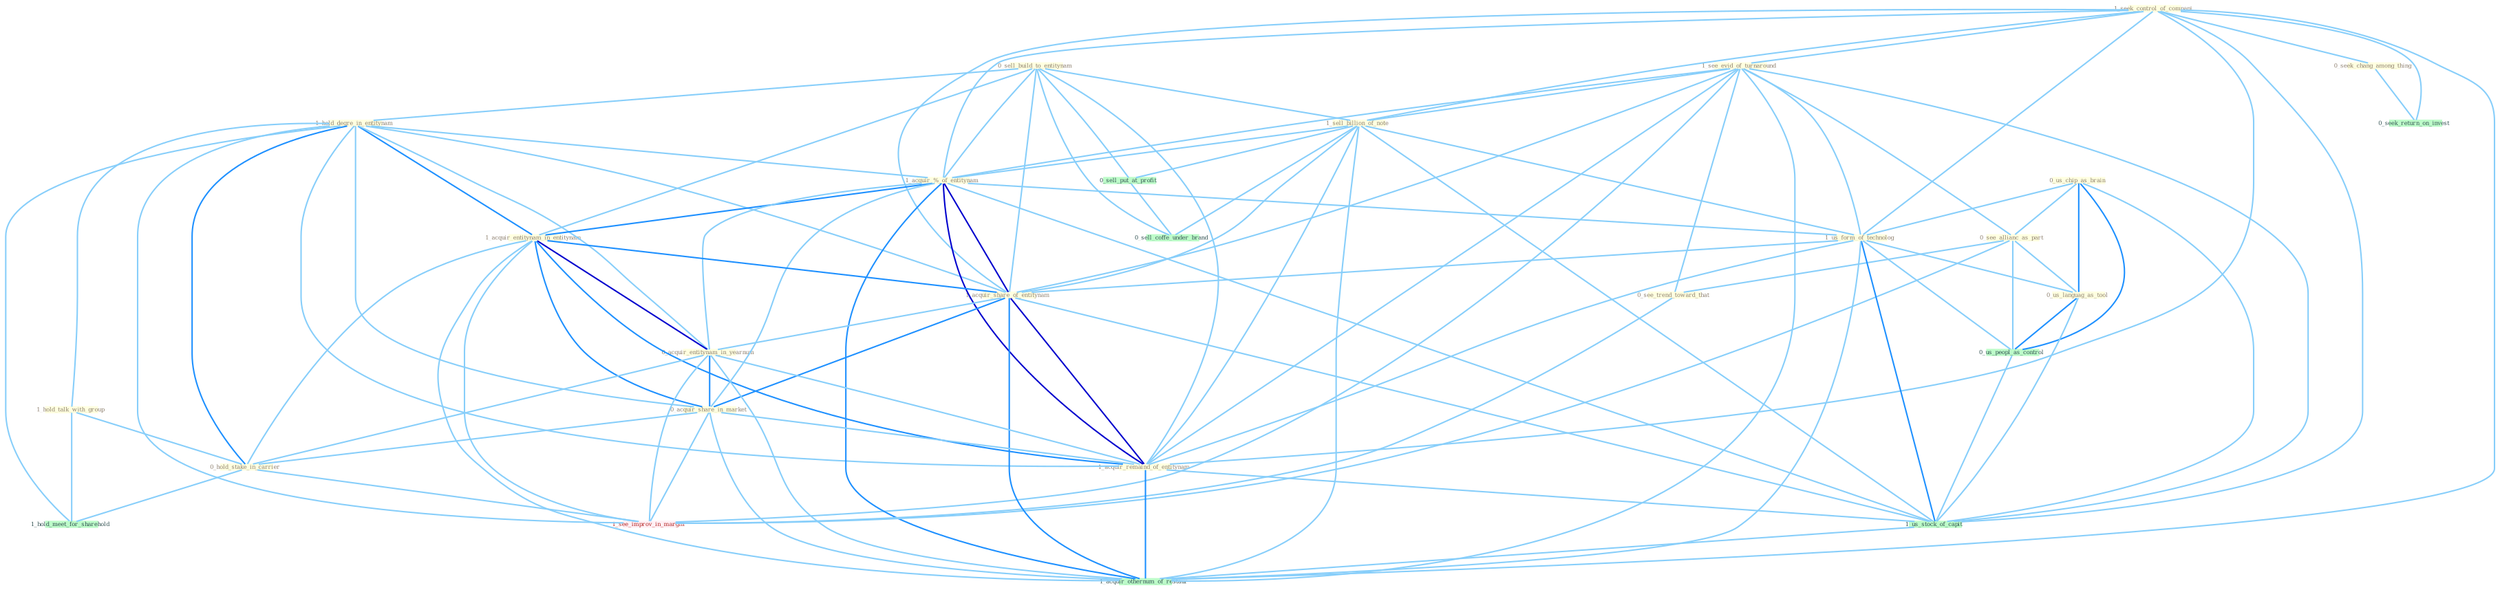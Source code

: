 Graph G{ 
    node
    [shape=polygon,style=filled,width=.5,height=.06,color="#BDFCC9",fixedsize=true,fontsize=4,
    fontcolor="#2f4f4f"];
    {node
    [color="#ffffe0", fontcolor="#8b7d6b"] "0_sell_build_to_entitynam " "0_us_chip_as_brain " "1_seek_control_of_compani " "1_see_evid_of_turnaround " "1_hold_degre_in_entitynam " "1_hold_talk_with_group " "1_sell_billion_of_note " "1_acquir_%_of_entitynam " "0_see_allianc_as_part " "1_acquir_entitynam_in_entitynam " "0_see_trend_toward_that " "1_us_form_of_technolog " "0_us_languag_as_tool " "1_acquir_share_of_entitynam " "0_acquir_entitynam_in_yearnum " "0_acquir_share_in_market " "1_acquir_remaind_of_entitynam " "0_seek_chang_among_thing " "0_hold_stake_in_carrier "}
{node [color="#fff0f5", fontcolor="#b22222"] "1_see_improv_in_margin "}
edge [color="#B0E2FF"];

	"0_sell_build_to_entitynam " -- "1_hold_degre_in_entitynam " [w="1", color="#87cefa" ];
	"0_sell_build_to_entitynam " -- "1_sell_billion_of_note " [w="1", color="#87cefa" ];
	"0_sell_build_to_entitynam " -- "1_acquir_%_of_entitynam " [w="1", color="#87cefa" ];
	"0_sell_build_to_entitynam " -- "1_acquir_entitynam_in_entitynam " [w="1", color="#87cefa" ];
	"0_sell_build_to_entitynam " -- "1_acquir_share_of_entitynam " [w="1", color="#87cefa" ];
	"0_sell_build_to_entitynam " -- "1_acquir_remaind_of_entitynam " [w="1", color="#87cefa" ];
	"0_sell_build_to_entitynam " -- "0_sell_put_at_profit " [w="1", color="#87cefa" ];
	"0_sell_build_to_entitynam " -- "0_sell_coffe_under_brand " [w="1", color="#87cefa" ];
	"0_us_chip_as_brain " -- "0_see_allianc_as_part " [w="1", color="#87cefa" ];
	"0_us_chip_as_brain " -- "1_us_form_of_technolog " [w="1", color="#87cefa" ];
	"0_us_chip_as_brain " -- "0_us_languag_as_tool " [w="2", color="#1e90ff" , len=0.8];
	"0_us_chip_as_brain " -- "0_us_peopl_as_control " [w="2", color="#1e90ff" , len=0.8];
	"0_us_chip_as_brain " -- "1_us_stock_of_capit " [w="1", color="#87cefa" ];
	"1_seek_control_of_compani " -- "1_see_evid_of_turnaround " [w="1", color="#87cefa" ];
	"1_seek_control_of_compani " -- "1_sell_billion_of_note " [w="1", color="#87cefa" ];
	"1_seek_control_of_compani " -- "1_acquir_%_of_entitynam " [w="1", color="#87cefa" ];
	"1_seek_control_of_compani " -- "1_us_form_of_technolog " [w="1", color="#87cefa" ];
	"1_seek_control_of_compani " -- "1_acquir_share_of_entitynam " [w="1", color="#87cefa" ];
	"1_seek_control_of_compani " -- "1_acquir_remaind_of_entitynam " [w="1", color="#87cefa" ];
	"1_seek_control_of_compani " -- "0_seek_chang_among_thing " [w="1", color="#87cefa" ];
	"1_seek_control_of_compani " -- "0_seek_return_on_invest " [w="1", color="#87cefa" ];
	"1_seek_control_of_compani " -- "1_us_stock_of_capit " [w="1", color="#87cefa" ];
	"1_seek_control_of_compani " -- "1_acquir_othernum_of_restaur " [w="1", color="#87cefa" ];
	"1_see_evid_of_turnaround " -- "1_sell_billion_of_note " [w="1", color="#87cefa" ];
	"1_see_evid_of_turnaround " -- "1_acquir_%_of_entitynam " [w="1", color="#87cefa" ];
	"1_see_evid_of_turnaround " -- "0_see_allianc_as_part " [w="1", color="#87cefa" ];
	"1_see_evid_of_turnaround " -- "0_see_trend_toward_that " [w="1", color="#87cefa" ];
	"1_see_evid_of_turnaround " -- "1_us_form_of_technolog " [w="1", color="#87cefa" ];
	"1_see_evid_of_turnaround " -- "1_acquir_share_of_entitynam " [w="1", color="#87cefa" ];
	"1_see_evid_of_turnaround " -- "1_acquir_remaind_of_entitynam " [w="1", color="#87cefa" ];
	"1_see_evid_of_turnaround " -- "1_us_stock_of_capit " [w="1", color="#87cefa" ];
	"1_see_evid_of_turnaround " -- "1_see_improv_in_margin " [w="1", color="#87cefa" ];
	"1_see_evid_of_turnaround " -- "1_acquir_othernum_of_restaur " [w="1", color="#87cefa" ];
	"1_hold_degre_in_entitynam " -- "1_hold_talk_with_group " [w="1", color="#87cefa" ];
	"1_hold_degre_in_entitynam " -- "1_acquir_%_of_entitynam " [w="1", color="#87cefa" ];
	"1_hold_degre_in_entitynam " -- "1_acquir_entitynam_in_entitynam " [w="2", color="#1e90ff" , len=0.8];
	"1_hold_degre_in_entitynam " -- "1_acquir_share_of_entitynam " [w="1", color="#87cefa" ];
	"1_hold_degre_in_entitynam " -- "0_acquir_entitynam_in_yearnum " [w="1", color="#87cefa" ];
	"1_hold_degre_in_entitynam " -- "0_acquir_share_in_market " [w="1", color="#87cefa" ];
	"1_hold_degre_in_entitynam " -- "1_acquir_remaind_of_entitynam " [w="1", color="#87cefa" ];
	"1_hold_degre_in_entitynam " -- "0_hold_stake_in_carrier " [w="2", color="#1e90ff" , len=0.8];
	"1_hold_degre_in_entitynam " -- "1_see_improv_in_margin " [w="1", color="#87cefa" ];
	"1_hold_degre_in_entitynam " -- "1_hold_meet_for_sharehold " [w="1", color="#87cefa" ];
	"1_hold_talk_with_group " -- "0_hold_stake_in_carrier " [w="1", color="#87cefa" ];
	"1_hold_talk_with_group " -- "1_hold_meet_for_sharehold " [w="1", color="#87cefa" ];
	"1_sell_billion_of_note " -- "1_acquir_%_of_entitynam " [w="1", color="#87cefa" ];
	"1_sell_billion_of_note " -- "1_us_form_of_technolog " [w="1", color="#87cefa" ];
	"1_sell_billion_of_note " -- "1_acquir_share_of_entitynam " [w="1", color="#87cefa" ];
	"1_sell_billion_of_note " -- "1_acquir_remaind_of_entitynam " [w="1", color="#87cefa" ];
	"1_sell_billion_of_note " -- "0_sell_put_at_profit " [w="1", color="#87cefa" ];
	"1_sell_billion_of_note " -- "1_us_stock_of_capit " [w="1", color="#87cefa" ];
	"1_sell_billion_of_note " -- "0_sell_coffe_under_brand " [w="1", color="#87cefa" ];
	"1_sell_billion_of_note " -- "1_acquir_othernum_of_restaur " [w="1", color="#87cefa" ];
	"1_acquir_%_of_entitynam " -- "1_acquir_entitynam_in_entitynam " [w="2", color="#1e90ff" , len=0.8];
	"1_acquir_%_of_entitynam " -- "1_us_form_of_technolog " [w="1", color="#87cefa" ];
	"1_acquir_%_of_entitynam " -- "1_acquir_share_of_entitynam " [w="3", color="#0000cd" , len=0.6];
	"1_acquir_%_of_entitynam " -- "0_acquir_entitynam_in_yearnum " [w="1", color="#87cefa" ];
	"1_acquir_%_of_entitynam " -- "0_acquir_share_in_market " [w="1", color="#87cefa" ];
	"1_acquir_%_of_entitynam " -- "1_acquir_remaind_of_entitynam " [w="3", color="#0000cd" , len=0.6];
	"1_acquir_%_of_entitynam " -- "1_us_stock_of_capit " [w="1", color="#87cefa" ];
	"1_acquir_%_of_entitynam " -- "1_acquir_othernum_of_restaur " [w="2", color="#1e90ff" , len=0.8];
	"0_see_allianc_as_part " -- "0_see_trend_toward_that " [w="1", color="#87cefa" ];
	"0_see_allianc_as_part " -- "0_us_languag_as_tool " [w="1", color="#87cefa" ];
	"0_see_allianc_as_part " -- "0_us_peopl_as_control " [w="1", color="#87cefa" ];
	"0_see_allianc_as_part " -- "1_see_improv_in_margin " [w="1", color="#87cefa" ];
	"1_acquir_entitynam_in_entitynam " -- "1_acquir_share_of_entitynam " [w="2", color="#1e90ff" , len=0.8];
	"1_acquir_entitynam_in_entitynam " -- "0_acquir_entitynam_in_yearnum " [w="3", color="#0000cd" , len=0.6];
	"1_acquir_entitynam_in_entitynam " -- "0_acquir_share_in_market " [w="2", color="#1e90ff" , len=0.8];
	"1_acquir_entitynam_in_entitynam " -- "1_acquir_remaind_of_entitynam " [w="2", color="#1e90ff" , len=0.8];
	"1_acquir_entitynam_in_entitynam " -- "0_hold_stake_in_carrier " [w="1", color="#87cefa" ];
	"1_acquir_entitynam_in_entitynam " -- "1_see_improv_in_margin " [w="1", color="#87cefa" ];
	"1_acquir_entitynam_in_entitynam " -- "1_acquir_othernum_of_restaur " [w="1", color="#87cefa" ];
	"0_see_trend_toward_that " -- "1_see_improv_in_margin " [w="1", color="#87cefa" ];
	"1_us_form_of_technolog " -- "0_us_languag_as_tool " [w="1", color="#87cefa" ];
	"1_us_form_of_technolog " -- "1_acquir_share_of_entitynam " [w="1", color="#87cefa" ];
	"1_us_form_of_technolog " -- "1_acquir_remaind_of_entitynam " [w="1", color="#87cefa" ];
	"1_us_form_of_technolog " -- "0_us_peopl_as_control " [w="1", color="#87cefa" ];
	"1_us_form_of_technolog " -- "1_us_stock_of_capit " [w="2", color="#1e90ff" , len=0.8];
	"1_us_form_of_technolog " -- "1_acquir_othernum_of_restaur " [w="1", color="#87cefa" ];
	"0_us_languag_as_tool " -- "0_us_peopl_as_control " [w="2", color="#1e90ff" , len=0.8];
	"0_us_languag_as_tool " -- "1_us_stock_of_capit " [w="1", color="#87cefa" ];
	"1_acquir_share_of_entitynam " -- "0_acquir_entitynam_in_yearnum " [w="1", color="#87cefa" ];
	"1_acquir_share_of_entitynam " -- "0_acquir_share_in_market " [w="2", color="#1e90ff" , len=0.8];
	"1_acquir_share_of_entitynam " -- "1_acquir_remaind_of_entitynam " [w="3", color="#0000cd" , len=0.6];
	"1_acquir_share_of_entitynam " -- "1_us_stock_of_capit " [w="1", color="#87cefa" ];
	"1_acquir_share_of_entitynam " -- "1_acquir_othernum_of_restaur " [w="2", color="#1e90ff" , len=0.8];
	"0_acquir_entitynam_in_yearnum " -- "0_acquir_share_in_market " [w="2", color="#1e90ff" , len=0.8];
	"0_acquir_entitynam_in_yearnum " -- "1_acquir_remaind_of_entitynam " [w="1", color="#87cefa" ];
	"0_acquir_entitynam_in_yearnum " -- "0_hold_stake_in_carrier " [w="1", color="#87cefa" ];
	"0_acquir_entitynam_in_yearnum " -- "1_see_improv_in_margin " [w="1", color="#87cefa" ];
	"0_acquir_entitynam_in_yearnum " -- "1_acquir_othernum_of_restaur " [w="1", color="#87cefa" ];
	"0_acquir_share_in_market " -- "1_acquir_remaind_of_entitynam " [w="1", color="#87cefa" ];
	"0_acquir_share_in_market " -- "0_hold_stake_in_carrier " [w="1", color="#87cefa" ];
	"0_acquir_share_in_market " -- "1_see_improv_in_margin " [w="1", color="#87cefa" ];
	"0_acquir_share_in_market " -- "1_acquir_othernum_of_restaur " [w="1", color="#87cefa" ];
	"1_acquir_remaind_of_entitynam " -- "1_us_stock_of_capit " [w="1", color="#87cefa" ];
	"1_acquir_remaind_of_entitynam " -- "1_acquir_othernum_of_restaur " [w="2", color="#1e90ff" , len=0.8];
	"0_seek_chang_among_thing " -- "0_seek_return_on_invest " [w="1", color="#87cefa" ];
	"0_hold_stake_in_carrier " -- "1_see_improv_in_margin " [w="1", color="#87cefa" ];
	"0_hold_stake_in_carrier " -- "1_hold_meet_for_sharehold " [w="1", color="#87cefa" ];
	"0_us_peopl_as_control " -- "1_us_stock_of_capit " [w="1", color="#87cefa" ];
	"0_sell_put_at_profit " -- "0_sell_coffe_under_brand " [w="1", color="#87cefa" ];
	"1_us_stock_of_capit " -- "1_acquir_othernum_of_restaur " [w="1", color="#87cefa" ];
}